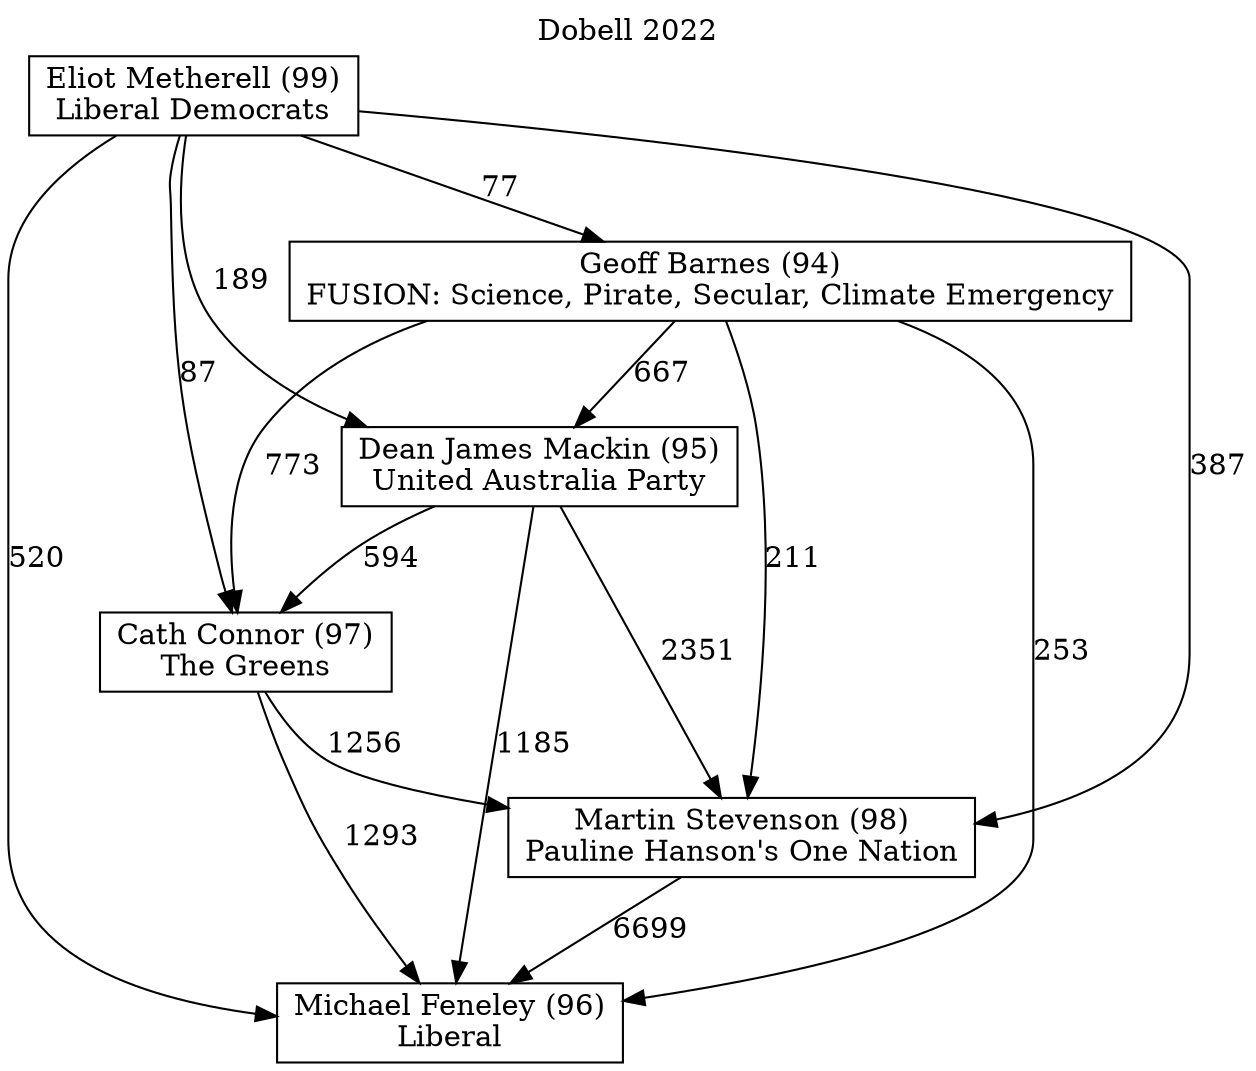 // House preference flow
digraph "Michael Feneley (96)_Dobell_2022" {
	graph [label="Dobell 2022" labelloc=t mclimit=10]
	node [shape=box]
	"Michael Feneley (96)" [label="Michael Feneley (96)
Liberal"]
	"Martin Stevenson (98)" [label="Martin Stevenson (98)
Pauline Hanson's One Nation"]
	"Cath Connor (97)" [label="Cath Connor (97)
The Greens"]
	"Dean James Mackin (95)" [label="Dean James Mackin (95)
United Australia Party"]
	"Geoff Barnes (94)" [label="Geoff Barnes (94)
FUSION: Science, Pirate, Secular, Climate Emergency"]
	"Eliot Metherell (99)" [label="Eliot Metherell (99)
Liberal Democrats"]
	"Martin Stevenson (98)" -> "Michael Feneley (96)" [label=6699]
	"Cath Connor (97)" -> "Martin Stevenson (98)" [label=1256]
	"Dean James Mackin (95)" -> "Cath Connor (97)" [label=594]
	"Geoff Barnes (94)" -> "Dean James Mackin (95)" [label=667]
	"Eliot Metherell (99)" -> "Geoff Barnes (94)" [label=77]
	"Cath Connor (97)" -> "Michael Feneley (96)" [label=1293]
	"Dean James Mackin (95)" -> "Michael Feneley (96)" [label=1185]
	"Geoff Barnes (94)" -> "Michael Feneley (96)" [label=253]
	"Eliot Metherell (99)" -> "Michael Feneley (96)" [label=520]
	"Eliot Metherell (99)" -> "Dean James Mackin (95)" [label=189]
	"Geoff Barnes (94)" -> "Cath Connor (97)" [label=773]
	"Eliot Metherell (99)" -> "Cath Connor (97)" [label=87]
	"Dean James Mackin (95)" -> "Martin Stevenson (98)" [label=2351]
	"Geoff Barnes (94)" -> "Martin Stevenson (98)" [label=211]
	"Eliot Metherell (99)" -> "Martin Stevenson (98)" [label=387]
}
